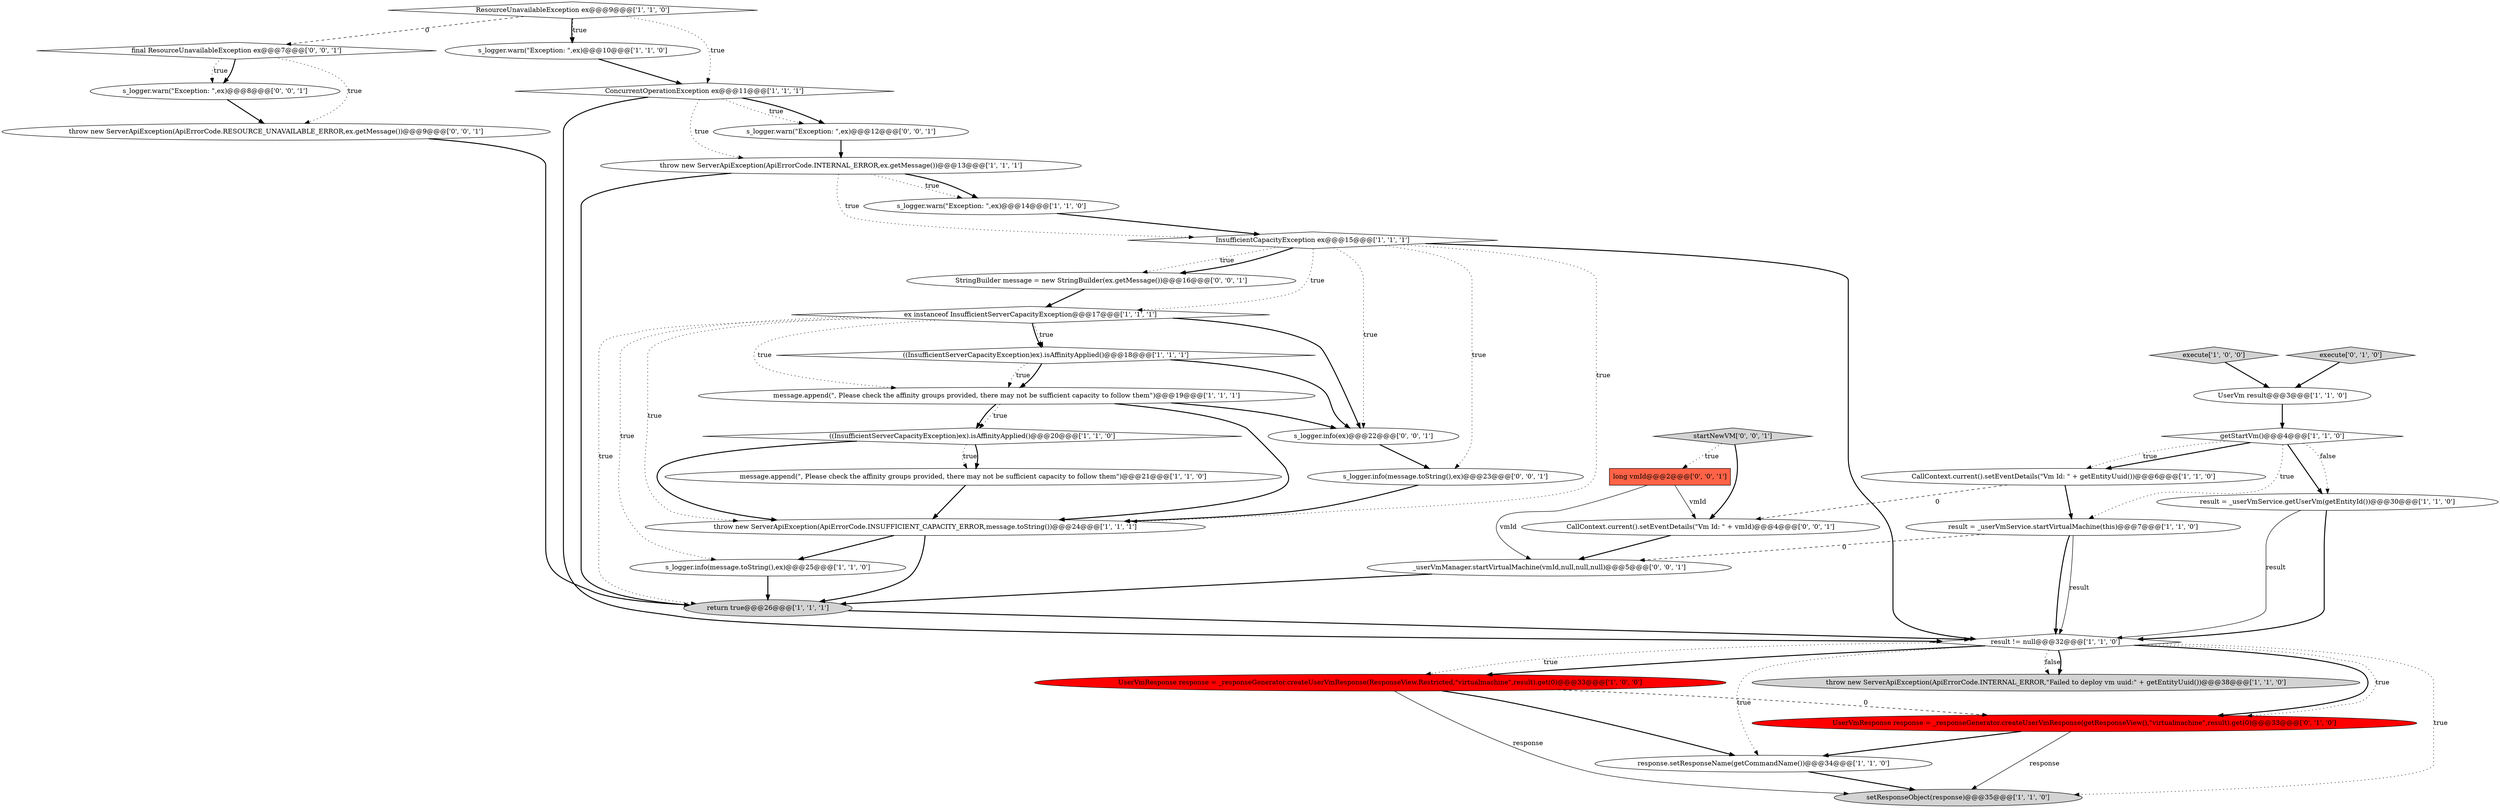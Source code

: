 digraph {
17 [style = filled, label = "InsufficientCapacityException ex@@@15@@@['1', '1', '1']", fillcolor = white, shape = diamond image = "AAA0AAABBB1BBB"];
13 [style = filled, label = "UserVmResponse response = _responseGenerator.createUserVmResponse(ResponseView.Restricted,\"virtualmachine\",result).get(0)@@@33@@@['1', '0', '0']", fillcolor = red, shape = ellipse image = "AAA1AAABBB1BBB"];
36 [style = filled, label = "s_logger.info(message.toString(),ex)@@@23@@@['0', '0', '1']", fillcolor = white, shape = ellipse image = "AAA0AAABBB3BBB"];
34 [style = filled, label = "s_logger.info(ex)@@@22@@@['0', '0', '1']", fillcolor = white, shape = ellipse image = "AAA0AAABBB3BBB"];
25 [style = filled, label = "execute['0', '1', '0']", fillcolor = lightgray, shape = diamond image = "AAA0AAABBB2BBB"];
31 [style = filled, label = "final ResourceUnavailableException ex@@@7@@@['0', '0', '1']", fillcolor = white, shape = diamond image = "AAA0AAABBB3BBB"];
22 [style = filled, label = "execute['1', '0', '0']", fillcolor = lightgray, shape = diamond image = "AAA0AAABBB1BBB"];
11 [style = filled, label = "response.setResponseName(getCommandName())@@@34@@@['1', '1', '0']", fillcolor = white, shape = ellipse image = "AAA0AAABBB1BBB"];
15 [style = filled, label = "s_logger.warn(\"Exception: \",ex)@@@14@@@['1', '1', '0']", fillcolor = white, shape = ellipse image = "AAA0AAABBB1BBB"];
20 [style = filled, label = "((InsufficientServerCapacityException)ex).isAffinityApplied()@@@18@@@['1', '1', '1']", fillcolor = white, shape = diamond image = "AAA0AAABBB1BBB"];
23 [style = filled, label = "message.append(\", Please check the affinity groups provided, there may not be sufficient capacity to follow them\")@@@21@@@['1', '1', '0']", fillcolor = white, shape = ellipse image = "AAA0AAABBB1BBB"];
29 [style = filled, label = "startNewVM['0', '0', '1']", fillcolor = lightgray, shape = diamond image = "AAA0AAABBB3BBB"];
27 [style = filled, label = "s_logger.warn(\"Exception: \",ex)@@@12@@@['0', '0', '1']", fillcolor = white, shape = ellipse image = "AAA0AAABBB3BBB"];
7 [style = filled, label = "result != null@@@32@@@['1', '1', '0']", fillcolor = white, shape = diamond image = "AAA0AAABBB1BBB"];
35 [style = filled, label = "CallContext.current().setEventDetails(\"Vm Id: \" + vmId)@@@4@@@['0', '0', '1']", fillcolor = white, shape = ellipse image = "AAA0AAABBB3BBB"];
14 [style = filled, label = "s_logger.warn(\"Exception: \",ex)@@@10@@@['1', '1', '0']", fillcolor = white, shape = ellipse image = "AAA0AAABBB1BBB"];
6 [style = filled, label = "message.append(\", Please check the affinity groups provided, there may not be sufficient capacity to follow them\")@@@19@@@['1', '1', '1']", fillcolor = white, shape = ellipse image = "AAA0AAABBB1BBB"];
9 [style = filled, label = "ResourceUnavailableException ex@@@9@@@['1', '1', '0']", fillcolor = white, shape = diamond image = "AAA0AAABBB1BBB"];
18 [style = filled, label = "s_logger.info(message.toString(),ex)@@@25@@@['1', '1', '0']", fillcolor = white, shape = ellipse image = "AAA0AAABBB1BBB"];
8 [style = filled, label = "throw new ServerApiException(ApiErrorCode.INSUFFICIENT_CAPACITY_ERROR,message.toString())@@@24@@@['1', '1', '1']", fillcolor = white, shape = ellipse image = "AAA0AAABBB1BBB"];
19 [style = filled, label = "ConcurrentOperationException ex@@@11@@@['1', '1', '1']", fillcolor = white, shape = diamond image = "AAA0AAABBB1BBB"];
24 [style = filled, label = "CallContext.current().setEventDetails(\"Vm Id: \" + getEntityUuid())@@@6@@@['1', '1', '0']", fillcolor = white, shape = ellipse image = "AAA0AAABBB1BBB"];
5 [style = filled, label = "throw new ServerApiException(ApiErrorCode.INTERNAL_ERROR,\"Failed to deploy vm uuid:\" + getEntityUuid())@@@38@@@['1', '1', '0']", fillcolor = lightgray, shape = ellipse image = "AAA0AAABBB1BBB"];
2 [style = filled, label = "getStartVm()@@@4@@@['1', '1', '0']", fillcolor = white, shape = diamond image = "AAA0AAABBB1BBB"];
10 [style = filled, label = "return true@@@26@@@['1', '1', '1']", fillcolor = lightgray, shape = ellipse image = "AAA0AAABBB1BBB"];
0 [style = filled, label = "result = _userVmService.getUserVm(getEntityId())@@@30@@@['1', '1', '0']", fillcolor = white, shape = ellipse image = "AAA0AAABBB1BBB"];
3 [style = filled, label = "UserVm result@@@3@@@['1', '1', '0']", fillcolor = white, shape = ellipse image = "AAA0AAABBB1BBB"];
16 [style = filled, label = "result = _userVmService.startVirtualMachine(this)@@@7@@@['1', '1', '0']", fillcolor = white, shape = ellipse image = "AAA0AAABBB1BBB"];
30 [style = filled, label = "_userVmManager.startVirtualMachine(vmId,null,null,null)@@@5@@@['0', '0', '1']", fillcolor = white, shape = ellipse image = "AAA0AAABBB3BBB"];
26 [style = filled, label = "UserVmResponse response = _responseGenerator.createUserVmResponse(getResponseView(),\"virtualmachine\",result).get(0)@@@33@@@['0', '1', '0']", fillcolor = red, shape = ellipse image = "AAA1AAABBB2BBB"];
28 [style = filled, label = "StringBuilder message = new StringBuilder(ex.getMessage())@@@16@@@['0', '0', '1']", fillcolor = white, shape = ellipse image = "AAA0AAABBB3BBB"];
37 [style = filled, label = "s_logger.warn(\"Exception: \",ex)@@@8@@@['0', '0', '1']", fillcolor = white, shape = ellipse image = "AAA0AAABBB3BBB"];
21 [style = filled, label = "((InsufficientServerCapacityException)ex).isAffinityApplied()@@@20@@@['1', '1', '0']", fillcolor = white, shape = diamond image = "AAA0AAABBB1BBB"];
12 [style = filled, label = "setResponseObject(response)@@@35@@@['1', '1', '0']", fillcolor = lightgray, shape = ellipse image = "AAA0AAABBB1BBB"];
32 [style = filled, label = "throw new ServerApiException(ApiErrorCode.RESOURCE_UNAVAILABLE_ERROR,ex.getMessage())@@@9@@@['0', '0', '1']", fillcolor = white, shape = ellipse image = "AAA0AAABBB3BBB"];
1 [style = filled, label = "throw new ServerApiException(ApiErrorCode.INTERNAL_ERROR,ex.getMessage())@@@13@@@['1', '1', '1']", fillcolor = white, shape = ellipse image = "AAA0AAABBB1BBB"];
33 [style = filled, label = "long vmId@@@2@@@['0', '0', '1']", fillcolor = tomato, shape = box image = "AAA0AAABBB3BBB"];
4 [style = filled, label = "ex instanceof InsufficientServerCapacityException@@@17@@@['1', '1', '1']", fillcolor = white, shape = diamond image = "AAA0AAABBB1BBB"];
31->37 [style = bold, label=""];
8->10 [style = bold, label=""];
4->18 [style = dotted, label="true"];
33->30 [style = solid, label="vmId"];
16->7 [style = bold, label=""];
21->8 [style = bold, label=""];
16->7 [style = solid, label="result"];
2->0 [style = dotted, label="false"];
33->35 [style = solid, label="vmId"];
26->11 [style = bold, label=""];
7->26 [style = bold, label=""];
17->8 [style = dotted, label="true"];
15->17 [style = bold, label=""];
21->23 [style = dotted, label="true"];
9->14 [style = bold, label=""];
37->32 [style = bold, label=""];
17->34 [style = dotted, label="true"];
2->24 [style = bold, label=""];
7->5 [style = dotted, label="false"];
8->18 [style = bold, label=""];
2->24 [style = dotted, label="true"];
20->34 [style = bold, label=""];
7->13 [style = dotted, label="true"];
25->3 [style = bold, label=""];
19->27 [style = dotted, label="true"];
11->12 [style = bold, label=""];
26->12 [style = solid, label="response"];
23->8 [style = bold, label=""];
10->7 [style = bold, label=""];
13->11 [style = bold, label=""];
32->10 [style = bold, label=""];
13->26 [style = dashed, label="0"];
7->12 [style = dotted, label="true"];
0->7 [style = bold, label=""];
7->5 [style = bold, label=""];
9->31 [style = dashed, label="0"];
3->2 [style = bold, label=""];
1->15 [style = dotted, label="true"];
34->36 [style = bold, label=""];
0->7 [style = solid, label="result"];
30->10 [style = bold, label=""];
29->35 [style = bold, label=""];
20->6 [style = dotted, label="true"];
21->23 [style = bold, label=""];
19->1 [style = dotted, label="true"];
6->34 [style = bold, label=""];
1->17 [style = dotted, label="true"];
4->10 [style = dotted, label="true"];
17->4 [style = dotted, label="true"];
6->21 [style = bold, label=""];
7->26 [style = dotted, label="true"];
14->19 [style = bold, label=""];
2->0 [style = bold, label=""];
9->19 [style = dotted, label="true"];
7->11 [style = dotted, label="true"];
18->10 [style = bold, label=""];
16->30 [style = dashed, label="0"];
4->20 [style = bold, label=""];
17->28 [style = dotted, label="true"];
36->8 [style = bold, label=""];
17->36 [style = dotted, label="true"];
6->21 [style = dotted, label="true"];
35->30 [style = bold, label=""];
4->34 [style = bold, label=""];
2->16 [style = dotted, label="true"];
7->13 [style = bold, label=""];
4->6 [style = dotted, label="true"];
27->1 [style = bold, label=""];
31->37 [style = dotted, label="true"];
1->15 [style = bold, label=""];
4->20 [style = dotted, label="true"];
4->8 [style = dotted, label="true"];
20->6 [style = bold, label=""];
9->14 [style = dotted, label="true"];
31->32 [style = dotted, label="true"];
17->7 [style = bold, label=""];
22->3 [style = bold, label=""];
24->16 [style = bold, label=""];
17->28 [style = bold, label=""];
19->27 [style = bold, label=""];
24->35 [style = dashed, label="0"];
6->8 [style = bold, label=""];
29->33 [style = dotted, label="true"];
13->12 [style = solid, label="response"];
1->10 [style = bold, label=""];
19->7 [style = bold, label=""];
28->4 [style = bold, label=""];
}
